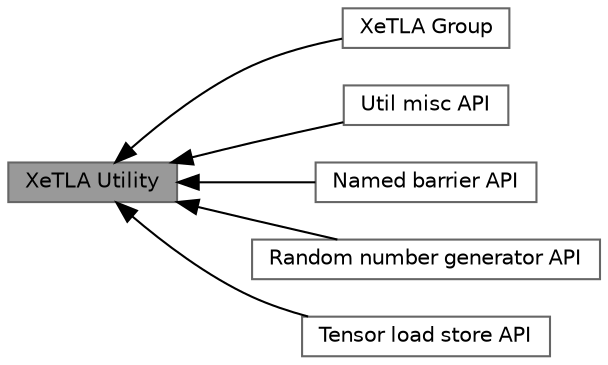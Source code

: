 digraph "XeTLA Utility"
{
 // LATEX_PDF_SIZE
  bgcolor="transparent";
  edge [fontname=Helvetica,fontsize=10,labelfontname=Helvetica,labelfontsize=10];
  node [fontname=Helvetica,fontsize=10,shape=box,height=0.2,width=0.4];
  rankdir=LR;
  Node1 [id="Node000001",label="XeTLA Utility",height=0.2,width=0.4,color="gray40", fillcolor="grey60", style="filled", fontcolor="black",tooltip="This is low level API wrapper for utility functions."];
  Node5 [id="Node000005",label="XeTLA Group",height=0.2,width=0.4,color="grey40", fillcolor="white", style="filled",URL="$group__xetla__util__group.html",tooltip="This is a group API to define operation scope."];
  Node3 [id="Node000003",label="Util misc API",height=0.2,width=0.4,color="grey40", fillcolor="white", style="filled",URL="$group__xetla__util__misc.html",tooltip="Implements some useful and commonly used APIs, such as vector generation API."];
  Node6 [id="Node000006",label="Named barrier API",height=0.2,width=0.4,color="grey40", fillcolor="white", style="filled",URL="$group__xetla__util__named__barrier.html",tooltip="This is a raw_send based named barrier API."];
  Node4 [id="Node000004",label="Random number generator API",height=0.2,width=0.4,color="grey40", fillcolor="white", style="filled",URL="$group__xetla__util__rand.html",tooltip="Philox rng, will generate 4 uint32_t random number per call."];
  Node2 [id="Node000002",label="Tensor load store API",height=0.2,width=0.4,color="grey40", fillcolor="white", style="filled",URL="$group__xetla__util__tensor__load__store.html",tooltip="Implements the tensor load store functionality using raw send instructions."];
  Node1->Node2 [shape=plaintext, dir="back", style="solid"];
  Node1->Node3 [shape=plaintext, dir="back", style="solid"];
  Node1->Node4 [shape=plaintext, dir="back", style="solid"];
  Node1->Node5 [shape=plaintext, dir="back", style="solid"];
  Node1->Node6 [shape=plaintext, dir="back", style="solid"];
}

